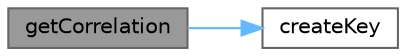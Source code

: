 digraph "getCorrelation"
{
 // INTERACTIVE_SVG=YES
 // LATEX_PDF_SIZE
  bgcolor="transparent";
  edge [fontname=Helvetica,fontsize=10,labelfontname=Helvetica,labelfontsize=10];
  node [fontname=Helvetica,fontsize=10,shape=box,height=0.2,width=0.4];
  rankdir="LR";
  Node1 [label="getCorrelation",height=0.2,width=0.4,color="gray40", fillcolor="grey60", style="filled", fontcolor="black",tooltip="Get the correlation between the factor f_1 and f_2."];
  Node1 -> Node2 [color="steelblue1",style="solid"];
  Node2 [label="createKey",height=0.2,width=0.4,color="grey40", fillcolor="white", style="filled",URL="$classore_1_1data_1_1_correlation_matrix_builder.html#a6cdcfd6b6973b72911c7ad77d1a67510",tooltip=" "];
}
